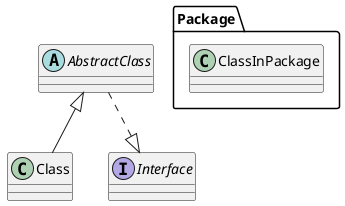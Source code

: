 @startuml
class Class
abstract class AbstractClass
interface Interface

AbstractClass <|-- Class
AbstractClass ..|> Interface

package Package {
    class ClassInPackage
}
@enduml